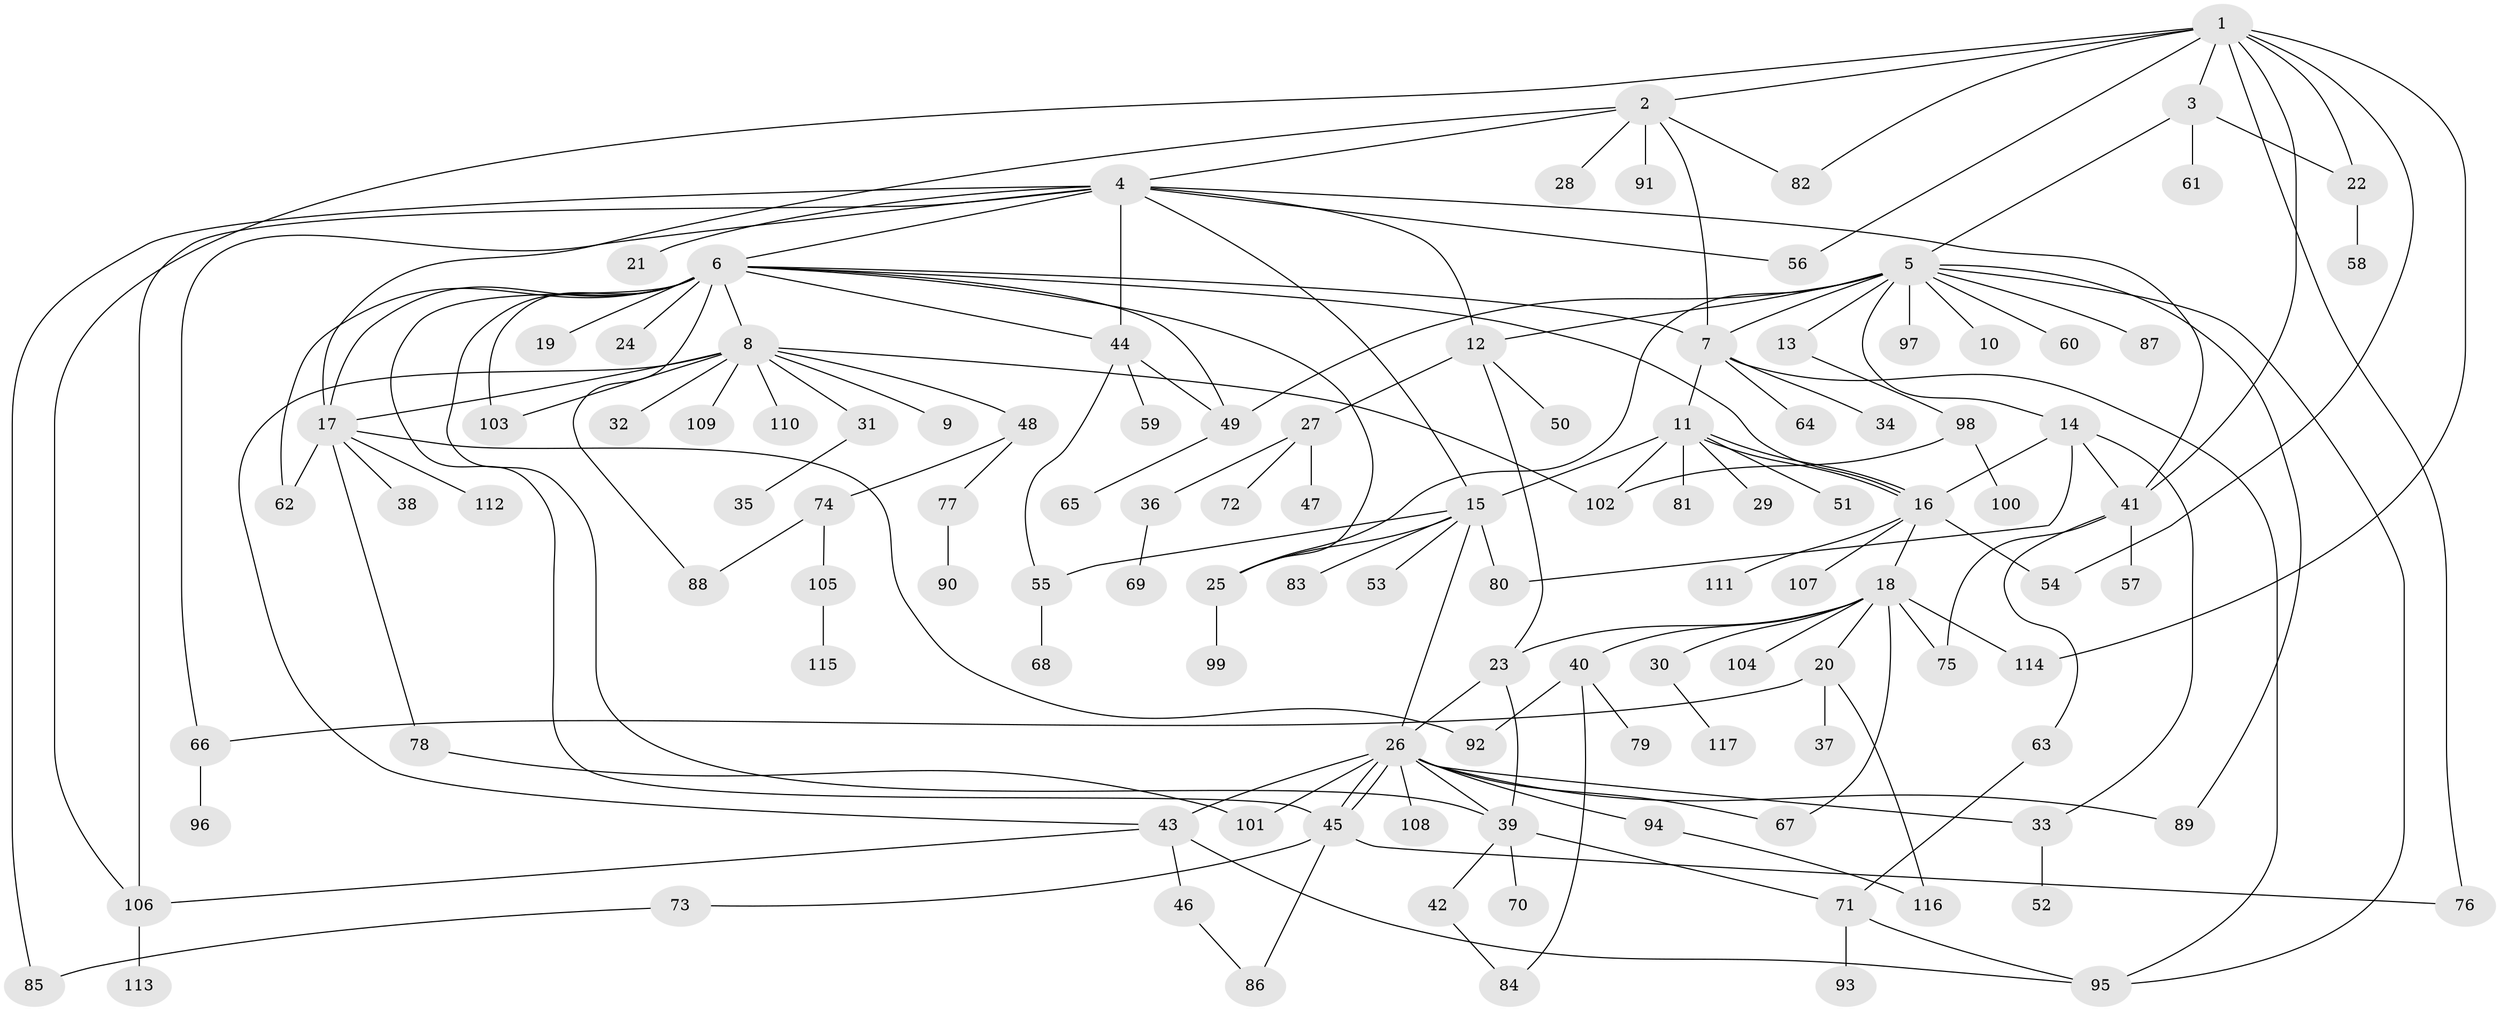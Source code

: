 // Generated by graph-tools (version 1.1) at 2025/14/03/09/25 04:14:20]
// undirected, 117 vertices, 169 edges
graph export_dot {
graph [start="1"]
  node [color=gray90,style=filled];
  1;
  2;
  3;
  4;
  5;
  6;
  7;
  8;
  9;
  10;
  11;
  12;
  13;
  14;
  15;
  16;
  17;
  18;
  19;
  20;
  21;
  22;
  23;
  24;
  25;
  26;
  27;
  28;
  29;
  30;
  31;
  32;
  33;
  34;
  35;
  36;
  37;
  38;
  39;
  40;
  41;
  42;
  43;
  44;
  45;
  46;
  47;
  48;
  49;
  50;
  51;
  52;
  53;
  54;
  55;
  56;
  57;
  58;
  59;
  60;
  61;
  62;
  63;
  64;
  65;
  66;
  67;
  68;
  69;
  70;
  71;
  72;
  73;
  74;
  75;
  76;
  77;
  78;
  79;
  80;
  81;
  82;
  83;
  84;
  85;
  86;
  87;
  88;
  89;
  90;
  91;
  92;
  93;
  94;
  95;
  96;
  97;
  98;
  99;
  100;
  101;
  102;
  103;
  104;
  105;
  106;
  107;
  108;
  109;
  110;
  111;
  112;
  113;
  114;
  115;
  116;
  117;
  1 -- 2;
  1 -- 3;
  1 -- 22;
  1 -- 41;
  1 -- 54;
  1 -- 56;
  1 -- 76;
  1 -- 82;
  1 -- 106;
  1 -- 114;
  2 -- 4;
  2 -- 7;
  2 -- 17;
  2 -- 28;
  2 -- 82;
  2 -- 91;
  3 -- 5;
  3 -- 22;
  3 -- 61;
  4 -- 6;
  4 -- 12;
  4 -- 15;
  4 -- 21;
  4 -- 41;
  4 -- 44;
  4 -- 56;
  4 -- 66;
  4 -- 85;
  4 -- 106;
  5 -- 7;
  5 -- 10;
  5 -- 12;
  5 -- 13;
  5 -- 14;
  5 -- 25;
  5 -- 49;
  5 -- 60;
  5 -- 87;
  5 -- 89;
  5 -- 95;
  5 -- 97;
  6 -- 7;
  6 -- 8;
  6 -- 16;
  6 -- 17;
  6 -- 19;
  6 -- 24;
  6 -- 25;
  6 -- 39;
  6 -- 44;
  6 -- 45;
  6 -- 49;
  6 -- 62;
  6 -- 88;
  6 -- 103;
  7 -- 11;
  7 -- 34;
  7 -- 64;
  7 -- 95;
  8 -- 9;
  8 -- 17;
  8 -- 31;
  8 -- 32;
  8 -- 43;
  8 -- 48;
  8 -- 102;
  8 -- 103;
  8 -- 109;
  8 -- 110;
  11 -- 15;
  11 -- 16;
  11 -- 16;
  11 -- 29;
  11 -- 51;
  11 -- 81;
  11 -- 102;
  12 -- 23;
  12 -- 27;
  12 -- 50;
  13 -- 98;
  14 -- 16;
  14 -- 33;
  14 -- 41;
  14 -- 80;
  15 -- 25;
  15 -- 26;
  15 -- 53;
  15 -- 55;
  15 -- 80;
  15 -- 83;
  16 -- 18;
  16 -- 54;
  16 -- 107;
  16 -- 111;
  17 -- 38;
  17 -- 62;
  17 -- 78;
  17 -- 92;
  17 -- 112;
  18 -- 20;
  18 -- 23;
  18 -- 30;
  18 -- 40;
  18 -- 67;
  18 -- 75;
  18 -- 104;
  18 -- 114;
  20 -- 37;
  20 -- 66;
  20 -- 116;
  22 -- 58;
  23 -- 26;
  23 -- 39;
  25 -- 99;
  26 -- 33;
  26 -- 39;
  26 -- 43;
  26 -- 45;
  26 -- 45;
  26 -- 67;
  26 -- 89;
  26 -- 94;
  26 -- 101;
  26 -- 108;
  27 -- 36;
  27 -- 47;
  27 -- 72;
  30 -- 117;
  31 -- 35;
  33 -- 52;
  36 -- 69;
  39 -- 42;
  39 -- 70;
  39 -- 71;
  40 -- 79;
  40 -- 84;
  40 -- 92;
  41 -- 57;
  41 -- 63;
  41 -- 75;
  42 -- 84;
  43 -- 46;
  43 -- 95;
  43 -- 106;
  44 -- 49;
  44 -- 55;
  44 -- 59;
  45 -- 73;
  45 -- 76;
  45 -- 86;
  46 -- 86;
  48 -- 74;
  48 -- 77;
  49 -- 65;
  55 -- 68;
  63 -- 71;
  66 -- 96;
  71 -- 93;
  71 -- 95;
  73 -- 85;
  74 -- 88;
  74 -- 105;
  77 -- 90;
  78 -- 101;
  94 -- 116;
  98 -- 100;
  98 -- 102;
  105 -- 115;
  106 -- 113;
}
